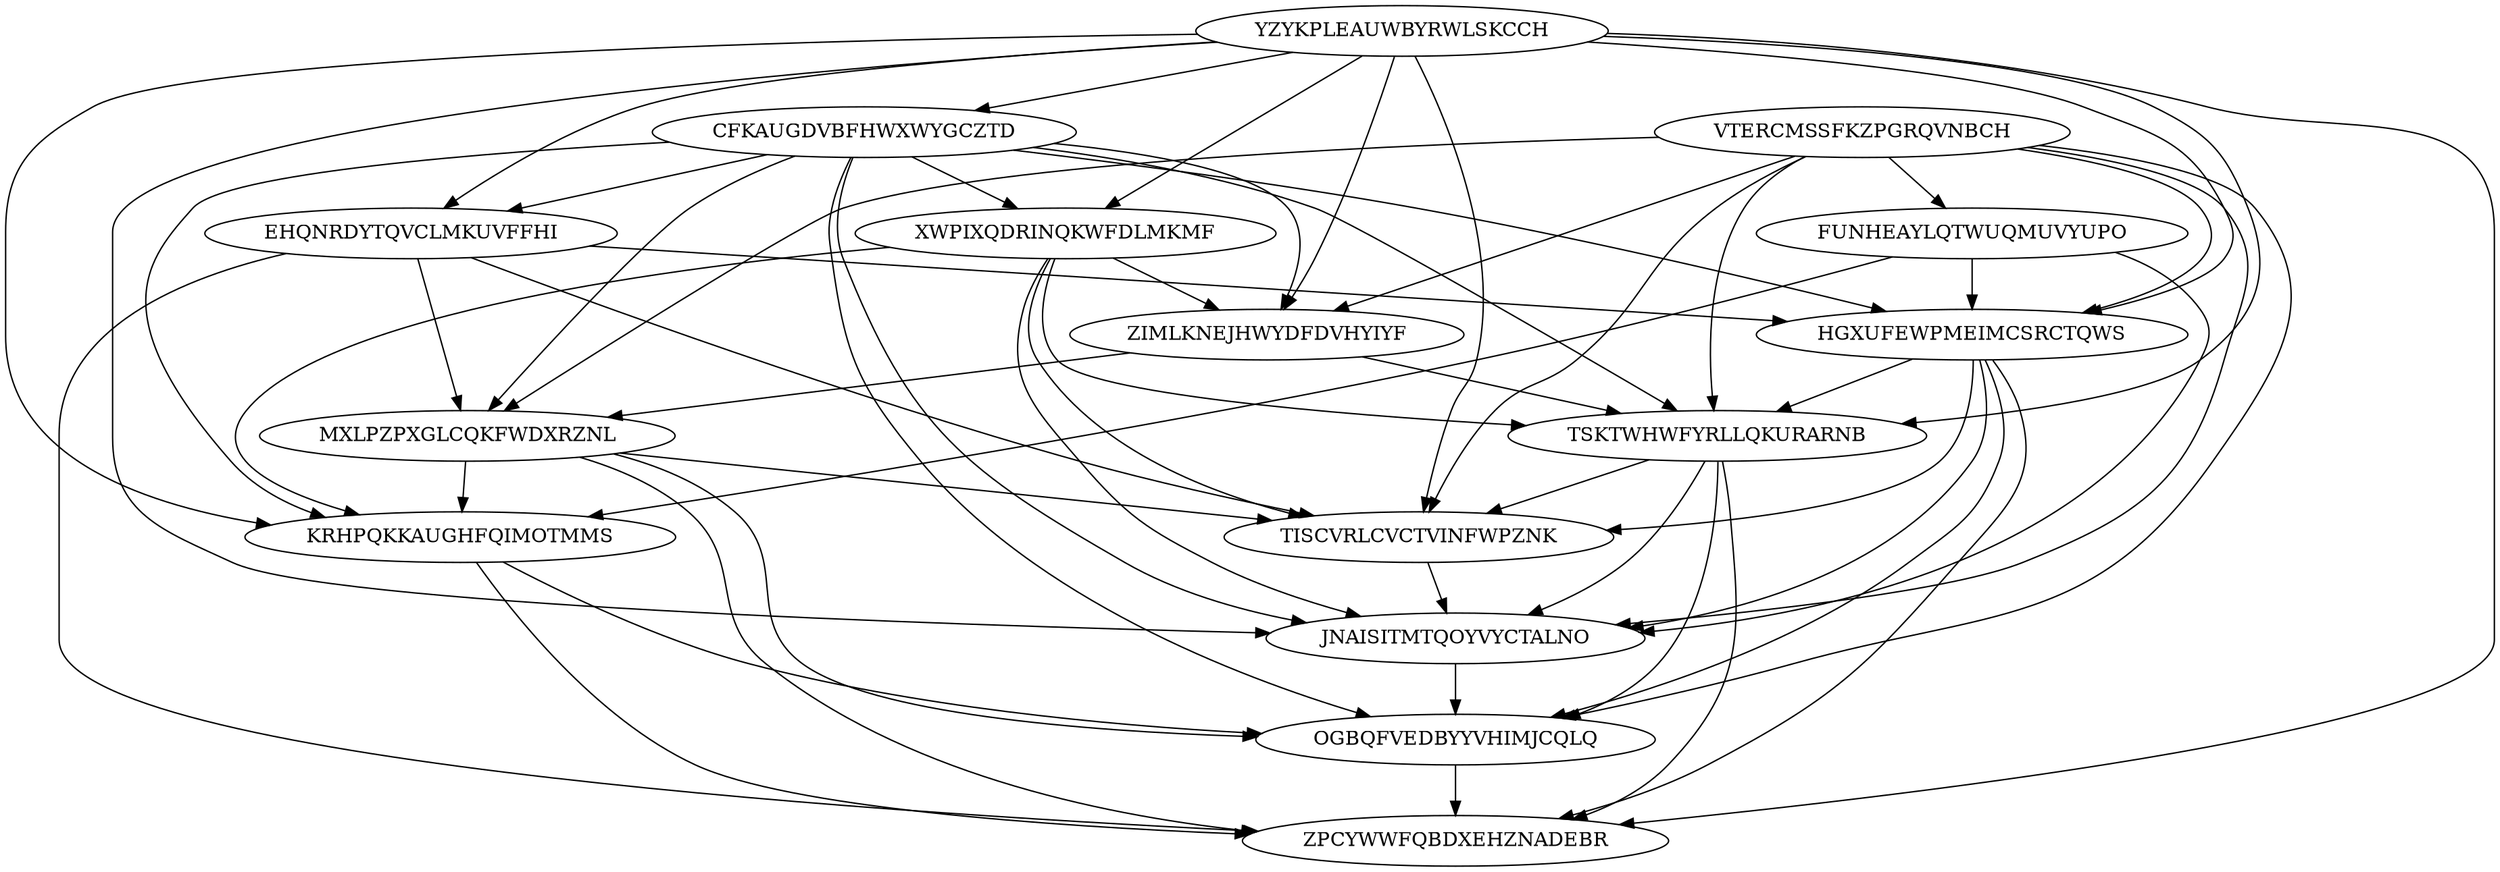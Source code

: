digraph N15M59 {
	YZYKPLEAUWBYRWLSKCCH	[Weight=15];
	VTERCMSSFKZPGRQVNBCH	[Weight=17];
	FUNHEAYLQTWUQMUVYUPO	[Weight=11];
	CFKAUGDVBFHWXWYGCZTD	[Weight=12];
	XWPIXQDRINQKWFDLMKMF	[Weight=15];
	EHQNRDYTQVCLMKUVFFHI	[Weight=13];
	HGXUFEWPMEIMCSRCTQWS	[Weight=16];
	ZIMLKNEJHWYDFDVHYIYF	[Weight=17];
	TSKTWHWFYRLLQKURARNB	[Weight=17];
	MXLPZPXGLCQKFWDXRZNL	[Weight=15];
	KRHPQKKAUGHFQIMOTMMS	[Weight=18];
	TISCVRLCVCTVINFWPZNK	[Weight=10];
	JNAISITMTQOYVYCTALNO	[Weight=12];
	OGBQFVEDBYYVHIMJCQLQ	[Weight=20];
	ZPCYWWFQBDXEHZNADEBR	[Weight=12];
	HGXUFEWPMEIMCSRCTQWS -> TISCVRLCVCTVINFWPZNK [Weight=19];
	FUNHEAYLQTWUQMUVYUPO -> JNAISITMTQOYVYCTALNO [Weight=19];
	VTERCMSSFKZPGRQVNBCH -> OGBQFVEDBYYVHIMJCQLQ [Weight=13];
	EHQNRDYTQVCLMKUVFFHI -> MXLPZPXGLCQKFWDXRZNL [Weight=14];
	VTERCMSSFKZPGRQVNBCH -> FUNHEAYLQTWUQMUVYUPO [Weight=12];
	CFKAUGDVBFHWXWYGCZTD -> XWPIXQDRINQKWFDLMKMF [Weight=15];
	VTERCMSSFKZPGRQVNBCH -> TSKTWHWFYRLLQKURARNB [Weight=15];
	VTERCMSSFKZPGRQVNBCH -> HGXUFEWPMEIMCSRCTQWS [Weight=15];
	XWPIXQDRINQKWFDLMKMF -> ZIMLKNEJHWYDFDVHYIYF [Weight=10];
	EHQNRDYTQVCLMKUVFFHI -> TISCVRLCVCTVINFWPZNK [Weight=10];
	YZYKPLEAUWBYRWLSKCCH -> KRHPQKKAUGHFQIMOTMMS [Weight=12];
	CFKAUGDVBFHWXWYGCZTD -> KRHPQKKAUGHFQIMOTMMS [Weight=19];
	MXLPZPXGLCQKFWDXRZNL -> ZPCYWWFQBDXEHZNADEBR [Weight=20];
	KRHPQKKAUGHFQIMOTMMS -> OGBQFVEDBYYVHIMJCQLQ [Weight=12];
	YZYKPLEAUWBYRWLSKCCH -> EHQNRDYTQVCLMKUVFFHI [Weight=17];
	OGBQFVEDBYYVHIMJCQLQ -> ZPCYWWFQBDXEHZNADEBR [Weight=10];
	FUNHEAYLQTWUQMUVYUPO -> HGXUFEWPMEIMCSRCTQWS [Weight=14];
	KRHPQKKAUGHFQIMOTMMS -> ZPCYWWFQBDXEHZNADEBR [Weight=16];
	XWPIXQDRINQKWFDLMKMF -> KRHPQKKAUGHFQIMOTMMS [Weight=14];
	HGXUFEWPMEIMCSRCTQWS -> TSKTWHWFYRLLQKURARNB [Weight=10];
	VTERCMSSFKZPGRQVNBCH -> JNAISITMTQOYVYCTALNO [Weight=12];
	MXLPZPXGLCQKFWDXRZNL -> OGBQFVEDBYYVHIMJCQLQ [Weight=10];
	EHQNRDYTQVCLMKUVFFHI -> HGXUFEWPMEIMCSRCTQWS [Weight=13];
	TSKTWHWFYRLLQKURARNB -> TISCVRLCVCTVINFWPZNK [Weight=12];
	YZYKPLEAUWBYRWLSKCCH -> TSKTWHWFYRLLQKURARNB [Weight=13];
	ZIMLKNEJHWYDFDVHYIYF -> TSKTWHWFYRLLQKURARNB [Weight=11];
	CFKAUGDVBFHWXWYGCZTD -> ZIMLKNEJHWYDFDVHYIYF [Weight=12];
	TSKTWHWFYRLLQKURARNB -> JNAISITMTQOYVYCTALNO [Weight=19];
	YZYKPLEAUWBYRWLSKCCH -> ZIMLKNEJHWYDFDVHYIYF [Weight=17];
	JNAISITMTQOYVYCTALNO -> OGBQFVEDBYYVHIMJCQLQ [Weight=16];
	CFKAUGDVBFHWXWYGCZTD -> EHQNRDYTQVCLMKUVFFHI [Weight=19];
	MXLPZPXGLCQKFWDXRZNL -> KRHPQKKAUGHFQIMOTMMS [Weight=15];
	HGXUFEWPMEIMCSRCTQWS -> JNAISITMTQOYVYCTALNO [Weight=18];
	XWPIXQDRINQKWFDLMKMF -> TSKTWHWFYRLLQKURARNB [Weight=13];
	FUNHEAYLQTWUQMUVYUPO -> KRHPQKKAUGHFQIMOTMMS [Weight=14];
	VTERCMSSFKZPGRQVNBCH -> MXLPZPXGLCQKFWDXRZNL [Weight=11];
	CFKAUGDVBFHWXWYGCZTD -> OGBQFVEDBYYVHIMJCQLQ [Weight=17];
	TISCVRLCVCTVINFWPZNK -> JNAISITMTQOYVYCTALNO [Weight=14];
	YZYKPLEAUWBYRWLSKCCH -> TISCVRLCVCTVINFWPZNK [Weight=11];
	YZYKPLEAUWBYRWLSKCCH -> JNAISITMTQOYVYCTALNO [Weight=17];
	TSKTWHWFYRLLQKURARNB -> ZPCYWWFQBDXEHZNADEBR [Weight=19];
	VTERCMSSFKZPGRQVNBCH -> TISCVRLCVCTVINFWPZNK [Weight=13];
	TSKTWHWFYRLLQKURARNB -> OGBQFVEDBYYVHIMJCQLQ [Weight=10];
	CFKAUGDVBFHWXWYGCZTD -> TSKTWHWFYRLLQKURARNB [Weight=19];
	YZYKPLEAUWBYRWLSKCCH -> CFKAUGDVBFHWXWYGCZTD [Weight=15];
	XWPIXQDRINQKWFDLMKMF -> TISCVRLCVCTVINFWPZNK [Weight=13];
	VTERCMSSFKZPGRQVNBCH -> ZIMLKNEJHWYDFDVHYIYF [Weight=11];
	CFKAUGDVBFHWXWYGCZTD -> MXLPZPXGLCQKFWDXRZNL [Weight=11];
	CFKAUGDVBFHWXWYGCZTD -> HGXUFEWPMEIMCSRCTQWS [Weight=12];
	EHQNRDYTQVCLMKUVFFHI -> ZPCYWWFQBDXEHZNADEBR [Weight=12];
	YZYKPLEAUWBYRWLSKCCH -> XWPIXQDRINQKWFDLMKMF [Weight=20];
	MXLPZPXGLCQKFWDXRZNL -> TISCVRLCVCTVINFWPZNK [Weight=20];
	HGXUFEWPMEIMCSRCTQWS -> ZPCYWWFQBDXEHZNADEBR [Weight=14];
	YZYKPLEAUWBYRWLSKCCH -> HGXUFEWPMEIMCSRCTQWS [Weight=19];
	HGXUFEWPMEIMCSRCTQWS -> OGBQFVEDBYYVHIMJCQLQ [Weight=17];
	ZIMLKNEJHWYDFDVHYIYF -> MXLPZPXGLCQKFWDXRZNL [Weight=20];
	CFKAUGDVBFHWXWYGCZTD -> JNAISITMTQOYVYCTALNO [Weight=12];
	YZYKPLEAUWBYRWLSKCCH -> ZPCYWWFQBDXEHZNADEBR [Weight=10];
	XWPIXQDRINQKWFDLMKMF -> JNAISITMTQOYVYCTALNO [Weight=13];
}
